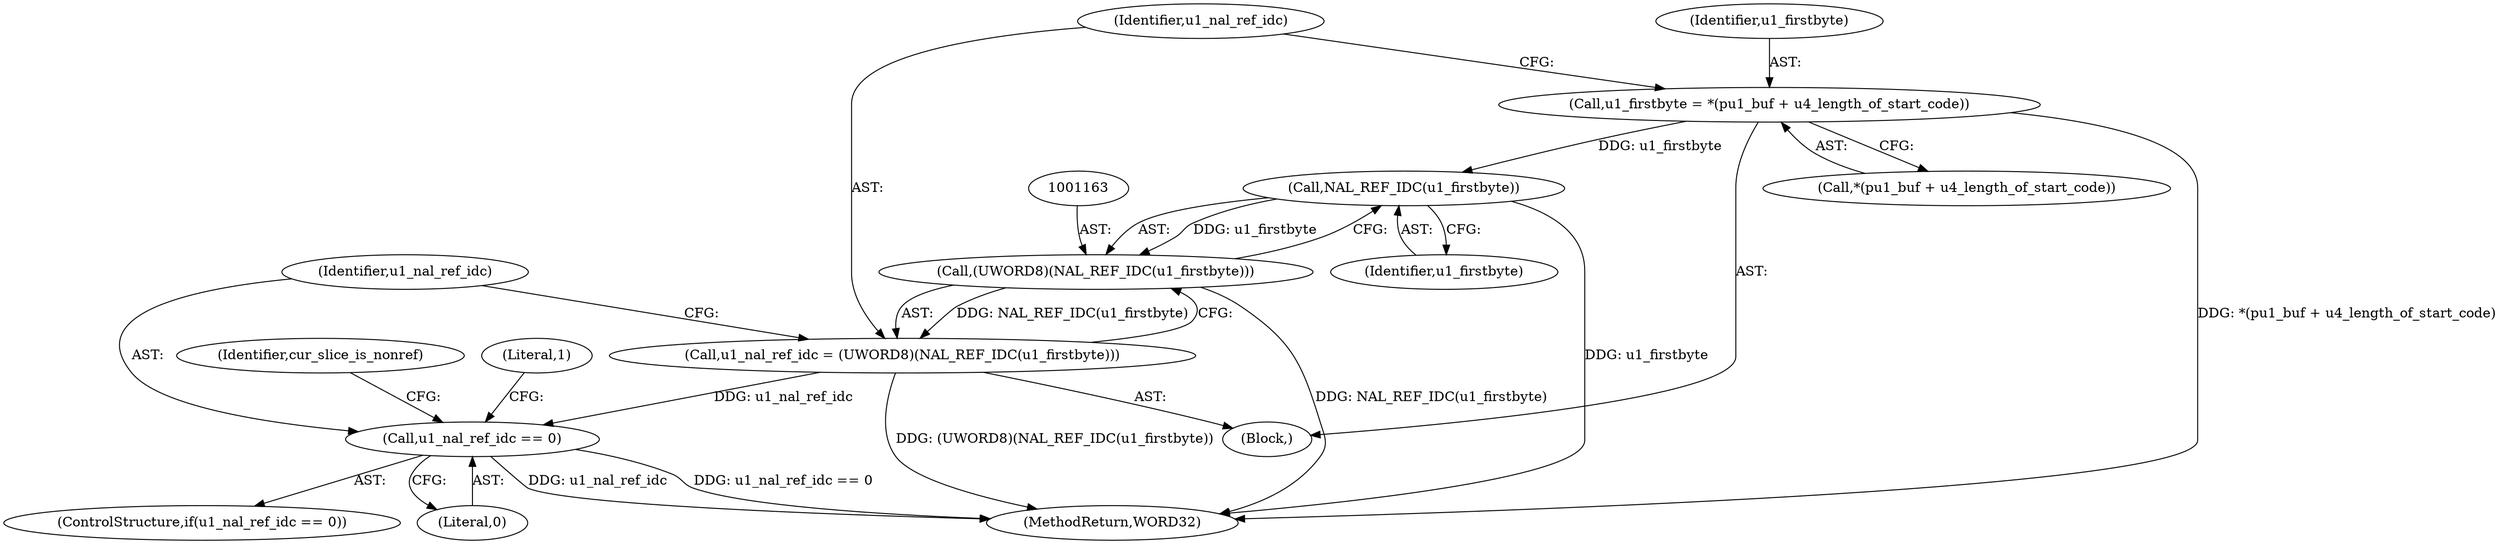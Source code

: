 digraph "0_Android_e86d3cfd2bc28dac421092106751e5638d54a848@integer" {
"1001154" [label="(Call,u1_firstbyte = *(pu1_buf + u4_length_of_start_code))"];
"1001164" [label="(Call,NAL_REF_IDC(u1_firstbyte))"];
"1001162" [label="(Call,(UWORD8)(NAL_REF_IDC(u1_firstbyte)))"];
"1001160" [label="(Call,u1_nal_ref_idc = (UWORD8)(NAL_REF_IDC(u1_firstbyte)))"];
"1001167" [label="(Call,u1_nal_ref_idc == 0)"];
"1001166" [label="(ControlStructure,if(u1_nal_ref_idc == 0))"];
"1001179" [label="(Literal,1)"];
"1001160" [label="(Call,u1_nal_ref_idc = (UWORD8)(NAL_REF_IDC(u1_firstbyte)))"];
"1001161" [label="(Identifier,u1_nal_ref_idc)"];
"1001155" [label="(Identifier,u1_firstbyte)"];
"1001153" [label="(Block,)"];
"1001168" [label="(Identifier,u1_nal_ref_idc)"];
"1001172" [label="(Identifier,cur_slice_is_nonref)"];
"1001164" [label="(Call,NAL_REF_IDC(u1_firstbyte))"];
"1001167" [label="(Call,u1_nal_ref_idc == 0)"];
"1001156" [label="(Call,*(pu1_buf + u4_length_of_start_code))"];
"1001162" [label="(Call,(UWORD8)(NAL_REF_IDC(u1_firstbyte)))"];
"1001169" [label="(Literal,0)"];
"1001165" [label="(Identifier,u1_firstbyte)"];
"1001154" [label="(Call,u1_firstbyte = *(pu1_buf + u4_length_of_start_code))"];
"1002272" [label="(MethodReturn,WORD32)"];
"1001154" -> "1001153"  [label="AST: "];
"1001154" -> "1001156"  [label="CFG: "];
"1001155" -> "1001154"  [label="AST: "];
"1001156" -> "1001154"  [label="AST: "];
"1001161" -> "1001154"  [label="CFG: "];
"1001154" -> "1002272"  [label="DDG: *(pu1_buf + u4_length_of_start_code)"];
"1001154" -> "1001164"  [label="DDG: u1_firstbyte"];
"1001164" -> "1001162"  [label="AST: "];
"1001164" -> "1001165"  [label="CFG: "];
"1001165" -> "1001164"  [label="AST: "];
"1001162" -> "1001164"  [label="CFG: "];
"1001164" -> "1002272"  [label="DDG: u1_firstbyte"];
"1001164" -> "1001162"  [label="DDG: u1_firstbyte"];
"1001162" -> "1001160"  [label="AST: "];
"1001163" -> "1001162"  [label="AST: "];
"1001160" -> "1001162"  [label="CFG: "];
"1001162" -> "1002272"  [label="DDG: NAL_REF_IDC(u1_firstbyte)"];
"1001162" -> "1001160"  [label="DDG: NAL_REF_IDC(u1_firstbyte)"];
"1001160" -> "1001153"  [label="AST: "];
"1001161" -> "1001160"  [label="AST: "];
"1001168" -> "1001160"  [label="CFG: "];
"1001160" -> "1002272"  [label="DDG: (UWORD8)(NAL_REF_IDC(u1_firstbyte))"];
"1001160" -> "1001167"  [label="DDG: u1_nal_ref_idc"];
"1001167" -> "1001166"  [label="AST: "];
"1001167" -> "1001169"  [label="CFG: "];
"1001168" -> "1001167"  [label="AST: "];
"1001169" -> "1001167"  [label="AST: "];
"1001172" -> "1001167"  [label="CFG: "];
"1001179" -> "1001167"  [label="CFG: "];
"1001167" -> "1002272"  [label="DDG: u1_nal_ref_idc == 0"];
"1001167" -> "1002272"  [label="DDG: u1_nal_ref_idc"];
}
